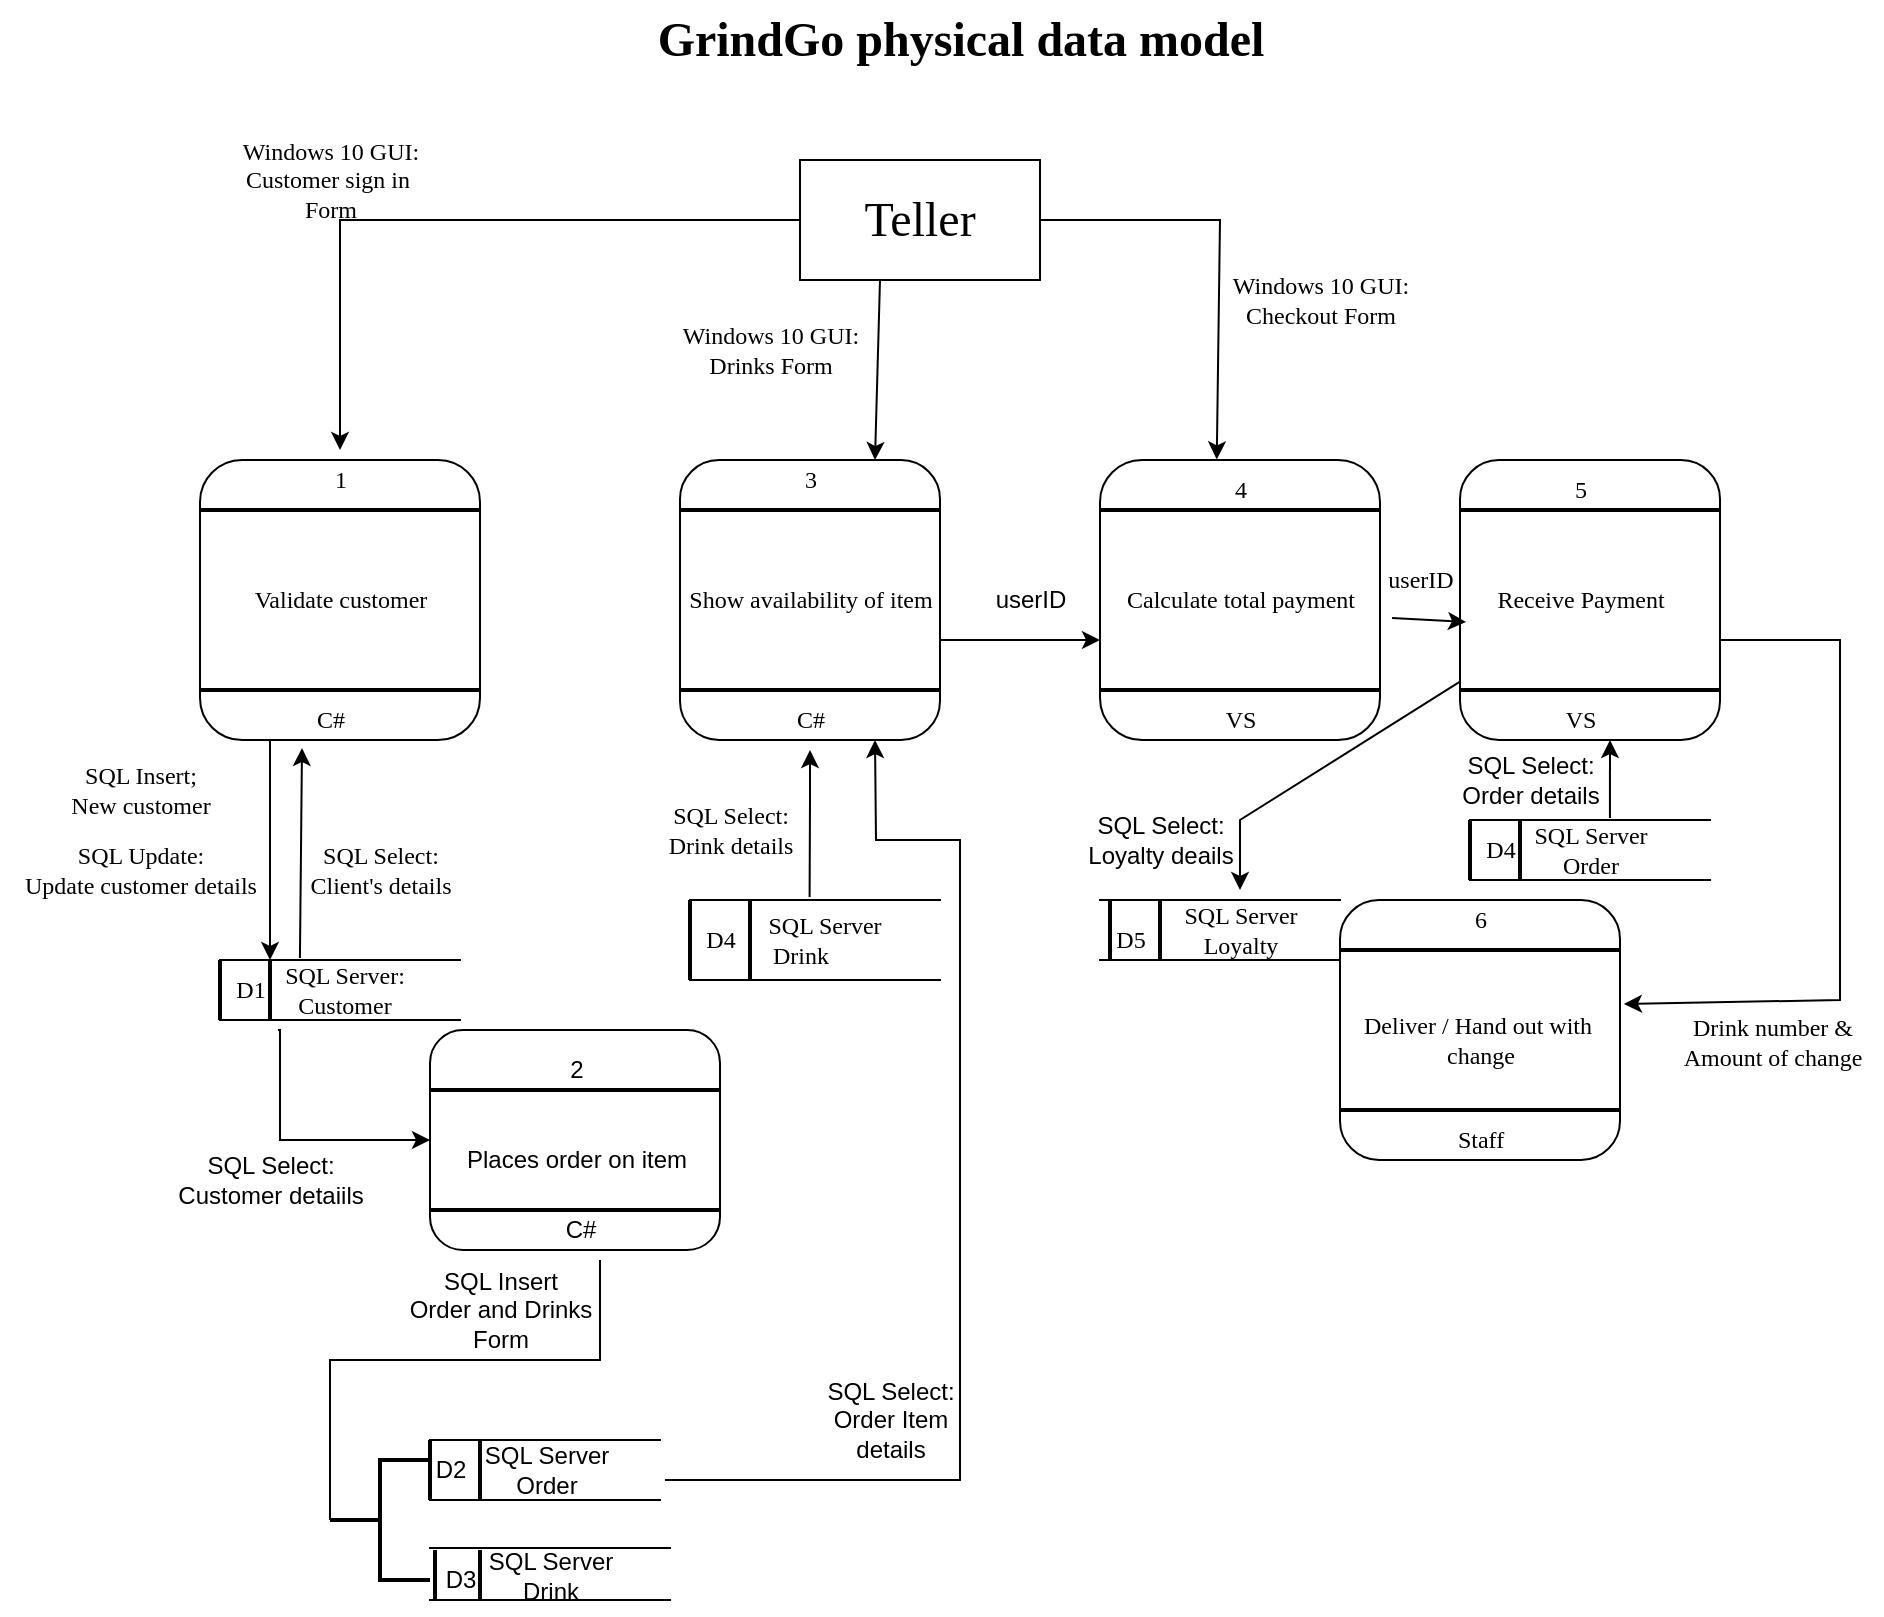 <mxfile version="20.2.3" type="device"><diagram id="x4Rh_i4-sSj3KRe-Cp-I" name="Page-1"><mxGraphModel dx="2154" dy="695" grid="1" gridSize="10" guides="1" tooltips="1" connect="1" arrows="1" fold="1" page="1" pageScale="1" pageWidth="850" pageHeight="1100" math="0" shadow="0"><root><mxCell id="0"/><mxCell id="1" parent="0"/><mxCell id="vyDNDA9fQ-qM_Nl1yFlt-1" value="&lt;font face=&quot;Times New Roman&quot; style=&quot;font-size: 24px;&quot;&gt;&lt;b&gt;GrindGo physical data model&lt;/b&gt;&lt;/font&gt;" style="text;html=1;resizable=0;autosize=1;align=center;verticalAlign=middle;points=[];fillColor=none;strokeColor=none;rounded=0;" parent="1" vertex="1"><mxGeometry x="255" y="20" width="330" height="40" as="geometry"/></mxCell><mxCell id="vyDNDA9fQ-qM_Nl1yFlt-2" value="Teller" style="rounded=0;whiteSpace=wrap;html=1;fontFamily=Times New Roman;fontSize=24;" parent="1" vertex="1"><mxGeometry x="340" y="100" width="120" height="60" as="geometry"/></mxCell><mxCell id="vyDNDA9fQ-qM_Nl1yFlt-6" value="" style="rounded=1;whiteSpace=wrap;html=1;fontFamily=Times New Roman;fontSize=24;" parent="1" vertex="1"><mxGeometry x="40" y="250" width="140" height="140" as="geometry"/></mxCell><mxCell id="vyDNDA9fQ-qM_Nl1yFlt-10" value="" style="rounded=1;whiteSpace=wrap;html=1;fontFamily=Times New Roman;fontSize=12;" parent="1" vertex="1"><mxGeometry x="280" y="250" width="130" height="140" as="geometry"/></mxCell><mxCell id="vyDNDA9fQ-qM_Nl1yFlt-11" value="" style="rounded=1;whiteSpace=wrap;html=1;fontFamily=Times New Roman;fontSize=12;" parent="1" vertex="1"><mxGeometry x="610" y="470" width="140" height="130" as="geometry"/></mxCell><mxCell id="vyDNDA9fQ-qM_Nl1yFlt-12" value="" style="rounded=1;whiteSpace=wrap;html=1;fontFamily=Times New Roman;fontSize=12;" parent="1" vertex="1"><mxGeometry x="490" y="250" width="140" height="140" as="geometry"/></mxCell><mxCell id="vyDNDA9fQ-qM_Nl1yFlt-13" value="" style="rounded=1;whiteSpace=wrap;html=1;fontFamily=Times New Roman;fontSize=12;" parent="1" vertex="1"><mxGeometry x="670" y="250" width="130" height="140" as="geometry"/></mxCell><mxCell id="vyDNDA9fQ-qM_Nl1yFlt-14" value="" style="line;strokeWidth=2;html=1;fontFamily=Times New Roman;fontSize=12;" parent="1" vertex="1"><mxGeometry x="40" y="270" width="140" height="10" as="geometry"/></mxCell><mxCell id="vyDNDA9fQ-qM_Nl1yFlt-15" value="" style="line;strokeWidth=2;html=1;fontFamily=Times New Roman;fontSize=12;" parent="1" vertex="1"><mxGeometry x="40" y="360" width="140" height="10" as="geometry"/></mxCell><mxCell id="vyDNDA9fQ-qM_Nl1yFlt-16" value="" style="line;strokeWidth=2;html=1;fontFamily=Times New Roman;fontSize=12;" parent="1" vertex="1"><mxGeometry x="280" y="270" width="130" height="10" as="geometry"/></mxCell><mxCell id="vyDNDA9fQ-qM_Nl1yFlt-17" value="" style="line;strokeWidth=2;html=1;fontFamily=Times New Roman;fontSize=12;" parent="1" vertex="1"><mxGeometry x="280" y="360" width="130" height="10" as="geometry"/></mxCell><mxCell id="vyDNDA9fQ-qM_Nl1yFlt-18" value="" style="line;strokeWidth=2;html=1;fontFamily=Times New Roman;fontSize=12;" parent="1" vertex="1"><mxGeometry x="490" y="270" width="140" height="10" as="geometry"/></mxCell><mxCell id="vyDNDA9fQ-qM_Nl1yFlt-19" value="" style="line;strokeWidth=2;html=1;fontFamily=Times New Roman;fontSize=12;" parent="1" vertex="1"><mxGeometry x="490" y="360" width="140" height="10" as="geometry"/></mxCell><mxCell id="vyDNDA9fQ-qM_Nl1yFlt-20" value="" style="line;strokeWidth=2;html=1;fontFamily=Times New Roman;fontSize=12;" parent="1" vertex="1"><mxGeometry x="670" y="270" width="130" height="10" as="geometry"/></mxCell><mxCell id="vyDNDA9fQ-qM_Nl1yFlt-21" value="" style="line;strokeWidth=2;html=1;fontFamily=Times New Roman;fontSize=12;" parent="1" vertex="1"><mxGeometry x="670" y="360" width="130" height="10" as="geometry"/></mxCell><mxCell id="vyDNDA9fQ-qM_Nl1yFlt-22" value="" style="line;strokeWidth=2;html=1;fontFamily=Times New Roman;fontSize=12;" parent="1" vertex="1"><mxGeometry x="610" y="490" width="140" height="10" as="geometry"/></mxCell><mxCell id="vyDNDA9fQ-qM_Nl1yFlt-23" value="" style="line;strokeWidth=2;html=1;fontFamily=Times New Roman;fontSize=12;" parent="1" vertex="1"><mxGeometry x="610" y="570" width="140" height="10" as="geometry"/></mxCell><mxCell id="vyDNDA9fQ-qM_Nl1yFlt-24" value="1" style="text;html=1;resizable=0;autosize=1;align=center;verticalAlign=middle;points=[];fillColor=none;strokeColor=none;rounded=0;fontFamily=Times New Roman;fontSize=12;" parent="1" vertex="1"><mxGeometry x="95" y="245" width="30" height="30" as="geometry"/></mxCell><mxCell id="vyDNDA9fQ-qM_Nl1yFlt-25" value="3" style="text;html=1;resizable=0;autosize=1;align=center;verticalAlign=middle;points=[];fillColor=none;strokeColor=none;rounded=0;fontFamily=Times New Roman;fontSize=12;" parent="1" vertex="1"><mxGeometry x="330" y="245" width="30" height="30" as="geometry"/></mxCell><mxCell id="vyDNDA9fQ-qM_Nl1yFlt-26" value="4" style="text;html=1;resizable=0;autosize=1;align=center;verticalAlign=middle;points=[];fillColor=none;strokeColor=none;rounded=0;fontFamily=Times New Roman;fontSize=12;" parent="1" vertex="1"><mxGeometry x="545" y="250" width="30" height="30" as="geometry"/></mxCell><mxCell id="vyDNDA9fQ-qM_Nl1yFlt-27" value="5" style="text;html=1;resizable=0;autosize=1;align=center;verticalAlign=middle;points=[];fillColor=none;strokeColor=none;rounded=0;fontFamily=Times New Roman;fontSize=12;" parent="1" vertex="1"><mxGeometry x="715" y="250" width="30" height="30" as="geometry"/></mxCell><mxCell id="vyDNDA9fQ-qM_Nl1yFlt-28" value="6" style="text;html=1;resizable=0;autosize=1;align=center;verticalAlign=middle;points=[];fillColor=none;strokeColor=none;rounded=0;fontFamily=Times New Roman;fontSize=12;" parent="1" vertex="1"><mxGeometry x="665" y="465" width="30" height="30" as="geometry"/></mxCell><mxCell id="vyDNDA9fQ-qM_Nl1yFlt-29" value="Validate customer" style="text;html=1;resizable=0;autosize=1;align=center;verticalAlign=middle;points=[];fillColor=none;strokeColor=none;rounded=0;fontFamily=Times New Roman;fontSize=12;" parent="1" vertex="1"><mxGeometry x="55" y="305" width="110" height="30" as="geometry"/></mxCell><mxCell id="vyDNDA9fQ-qM_Nl1yFlt-30" value="Show availability of item" style="text;html=1;resizable=0;autosize=1;align=center;verticalAlign=middle;points=[];fillColor=none;strokeColor=none;rounded=0;fontFamily=Times New Roman;fontSize=12;" parent="1" vertex="1"><mxGeometry x="270" y="305" width="150" height="30" as="geometry"/></mxCell><mxCell id="vyDNDA9fQ-qM_Nl1yFlt-31" value="Calculate total payment" style="text;html=1;resizable=0;autosize=1;align=center;verticalAlign=middle;points=[];fillColor=none;strokeColor=none;rounded=0;fontFamily=Times New Roman;fontSize=12;" parent="1" vertex="1"><mxGeometry x="490" y="305" width="140" height="30" as="geometry"/></mxCell><mxCell id="vyDNDA9fQ-qM_Nl1yFlt-32" value="Receive Payment" style="text;html=1;resizable=0;autosize=1;align=center;verticalAlign=middle;points=[];fillColor=none;strokeColor=none;rounded=0;fontFamily=Times New Roman;fontSize=12;" parent="1" vertex="1"><mxGeometry x="675" y="305" width="110" height="30" as="geometry"/></mxCell><mxCell id="vyDNDA9fQ-qM_Nl1yFlt-33" value="Deliver / Hand out&amp;nbsp;with&amp;nbsp;&lt;br&gt;change" style="text;html=1;resizable=0;autosize=1;align=center;verticalAlign=middle;points=[];fillColor=none;strokeColor=none;rounded=0;fontFamily=Times New Roman;fontSize=12;" parent="1" vertex="1"><mxGeometry x="610" y="520" width="140" height="40" as="geometry"/></mxCell><mxCell id="vyDNDA9fQ-qM_Nl1yFlt-34" value="C#" style="text;html=1;resizable=0;autosize=1;align=center;verticalAlign=middle;points=[];fillColor=none;strokeColor=none;rounded=0;fontFamily=Times New Roman;fontSize=12;" parent="1" vertex="1"><mxGeometry x="85" y="365" width="40" height="30" as="geometry"/></mxCell><mxCell id="vyDNDA9fQ-qM_Nl1yFlt-35" value="C#" style="text;html=1;resizable=0;autosize=1;align=center;verticalAlign=middle;points=[];fillColor=none;strokeColor=none;rounded=0;fontFamily=Times New Roman;fontSize=12;" parent="1" vertex="1"><mxGeometry x="325" y="365" width="40" height="30" as="geometry"/></mxCell><mxCell id="vyDNDA9fQ-qM_Nl1yFlt-36" value="VS" style="text;html=1;resizable=0;autosize=1;align=center;verticalAlign=middle;points=[];fillColor=none;strokeColor=none;rounded=0;fontFamily=Times New Roman;fontSize=12;" parent="1" vertex="1"><mxGeometry x="540" y="365" width="40" height="30" as="geometry"/></mxCell><mxCell id="vyDNDA9fQ-qM_Nl1yFlt-37" value="Staff" style="text;html=1;resizable=0;autosize=1;align=center;verticalAlign=middle;points=[];fillColor=none;strokeColor=none;rounded=0;fontFamily=Times New Roman;fontSize=12;" parent="1" vertex="1"><mxGeometry x="655" y="575" width="50" height="30" as="geometry"/></mxCell><mxCell id="vyDNDA9fQ-qM_Nl1yFlt-38" value="VS" style="text;html=1;resizable=0;autosize=1;align=center;verticalAlign=middle;points=[];fillColor=none;strokeColor=none;rounded=0;fontFamily=Times New Roman;fontSize=12;" parent="1" vertex="1"><mxGeometry x="710" y="365" width="40" height="30" as="geometry"/></mxCell><mxCell id="vyDNDA9fQ-qM_Nl1yFlt-41" value="" style="endArrow=classic;html=1;rounded=0;fontFamily=Times New Roman;fontSize=12;exitX=0;exitY=0.5;exitDx=0;exitDy=0;" parent="1" source="vyDNDA9fQ-qM_Nl1yFlt-2" target="vyDNDA9fQ-qM_Nl1yFlt-24" edge="1"><mxGeometry width="50" height="50" relative="1" as="geometry"><mxPoint x="140" y="210" as="sourcePoint"/><mxPoint x="190" y="160" as="targetPoint"/><Array as="points"><mxPoint x="110" y="130"/></Array></mxGeometry></mxCell><mxCell id="vyDNDA9fQ-qM_Nl1yFlt-42" value="Windows 10 GUI:&lt;br&gt;Customer sign in&amp;nbsp;&lt;br&gt;Form" style="text;html=1;resizable=0;autosize=1;align=center;verticalAlign=middle;points=[];fillColor=none;strokeColor=none;rounded=0;fontFamily=Times New Roman;fontSize=12;" parent="1" vertex="1"><mxGeometry x="50" y="80" width="110" height="60" as="geometry"/></mxCell><mxCell id="vyDNDA9fQ-qM_Nl1yFlt-44" value="" style="shape=partialRectangle;whiteSpace=wrap;html=1;left=0;right=0;fillColor=none;fontFamily=Times New Roman;fontSize=12;" parent="1" vertex="1"><mxGeometry x="50" y="500" width="120" height="30" as="geometry"/></mxCell><mxCell id="vyDNDA9fQ-qM_Nl1yFlt-51" value="" style="shape=partialRectangle;whiteSpace=wrap;html=1;left=0;right=0;fillColor=none;fontFamily=Times New Roman;fontSize=12;" parent="1" vertex="1"><mxGeometry x="675" y="430" width="120" height="30" as="geometry"/></mxCell><mxCell id="vyDNDA9fQ-qM_Nl1yFlt-53" value="" style="shape=partialRectangle;whiteSpace=wrap;html=1;left=0;right=0;fillColor=none;fontFamily=Times New Roman;fontSize=12;" parent="1" vertex="1"><mxGeometry x="285" y="470" width="125" height="40" as="geometry"/></mxCell><mxCell id="vyDNDA9fQ-qM_Nl1yFlt-54" value="" style="line;strokeWidth=2;direction=south;html=1;fontFamily=Times New Roman;fontSize=12;" parent="1" vertex="1"><mxGeometry x="45" y="500" width="10" height="30" as="geometry"/></mxCell><mxCell id="vyDNDA9fQ-qM_Nl1yFlt-57" value="" style="line;strokeWidth=2;direction=south;html=1;fontFamily=Times New Roman;fontSize=12;" parent="1" vertex="1"><mxGeometry x="695" y="430" width="10" height="30" as="geometry"/></mxCell><mxCell id="vyDNDA9fQ-qM_Nl1yFlt-59" value="" style="line;strokeWidth=2;direction=south;html=1;fontFamily=Times New Roman;fontSize=12;" parent="1" vertex="1"><mxGeometry x="310" y="470" width="10" height="40" as="geometry"/></mxCell><mxCell id="vyDNDA9fQ-qM_Nl1yFlt-60" value="" style="line;strokeWidth=2;direction=south;html=1;fontFamily=Times New Roman;fontSize=12;" parent="1" vertex="1"><mxGeometry x="70" y="500" width="10" height="30" as="geometry"/></mxCell><mxCell id="vyDNDA9fQ-qM_Nl1yFlt-62" value="" style="line;strokeWidth=2;direction=south;html=1;fontFamily=Times New Roman;fontSize=12;" parent="1" vertex="1"><mxGeometry x="670" y="430" width="10" height="30" as="geometry"/></mxCell><mxCell id="vyDNDA9fQ-qM_Nl1yFlt-64" value="" style="line;strokeWidth=2;direction=south;html=1;fontFamily=Times New Roman;fontSize=12;" parent="1" vertex="1"><mxGeometry x="280" y="470" width="10" height="40" as="geometry"/></mxCell><mxCell id="vyDNDA9fQ-qM_Nl1yFlt-66" value="" style="endArrow=classic;html=1;rounded=0;fontFamily=Times New Roman;fontSize=12;exitX=0.25;exitY=1;exitDx=0;exitDy=0;entryX=0;entryY=0.5;entryDx=0;entryDy=0;entryPerimeter=0;" parent="1" source="vyDNDA9fQ-qM_Nl1yFlt-6" target="vyDNDA9fQ-qM_Nl1yFlt-60" edge="1"><mxGeometry width="50" height="50" relative="1" as="geometry"><mxPoint x="180" y="470" as="sourcePoint"/><mxPoint x="230" y="420" as="targetPoint"/></mxGeometry></mxCell><mxCell id="vyDNDA9fQ-qM_Nl1yFlt-71" value="" style="endArrow=classic;html=1;rounded=0;fontFamily=Times New Roman;fontSize=12;exitX=0.583;exitY=-0.033;exitDx=0;exitDy=0;exitPerimeter=0;" parent="1" source="vyDNDA9fQ-qM_Nl1yFlt-51" edge="1"><mxGeometry width="50" height="50" relative="1" as="geometry"><mxPoint x="695" y="440" as="sourcePoint"/><mxPoint x="745" y="390" as="targetPoint"/></mxGeometry></mxCell><mxCell id="vyDNDA9fQ-qM_Nl1yFlt-74" value="" style="endArrow=classic;html=1;rounded=0;fontFamily=Times New Roman;fontSize=12;exitX=0.548;exitY=-0.037;exitDx=0;exitDy=0;exitPerimeter=0;" parent="1" source="vyDNDA9fQ-qM_Nl1yFlt-87" target="vyDNDA9fQ-qM_Nl1yFlt-35" edge="1"><mxGeometry width="50" height="50" relative="1" as="geometry"><mxPoint x="360" y="390" as="sourcePoint"/><mxPoint x="410" y="340" as="targetPoint"/><Array as="points"><mxPoint x="345" y="420"/></Array></mxGeometry></mxCell><mxCell id="vyDNDA9fQ-qM_Nl1yFlt-76" value="" style="endArrow=classic;html=1;rounded=0;fontFamily=Times New Roman;fontSize=12;entryX=0.15;entryY=0.967;entryDx=0;entryDy=0;entryPerimeter=0;exitX=0.333;exitY=-0.033;exitDx=0;exitDy=0;exitPerimeter=0;" parent="1" source="vyDNDA9fQ-qM_Nl1yFlt-44" target="vyDNDA9fQ-qM_Nl1yFlt-34" edge="1"><mxGeometry width="50" height="50" relative="1" as="geometry"><mxPoint x="91" y="490" as="sourcePoint"/><mxPoint x="160" y="395" as="targetPoint"/></mxGeometry></mxCell><mxCell id="vyDNDA9fQ-qM_Nl1yFlt-77" value="D1" style="text;html=1;resizable=0;autosize=1;align=center;verticalAlign=middle;points=[];fillColor=none;strokeColor=none;rounded=0;fontFamily=Times New Roman;fontSize=12;" parent="1" vertex="1"><mxGeometry x="45" y="500" width="40" height="30" as="geometry"/></mxCell><mxCell id="vyDNDA9fQ-qM_Nl1yFlt-78" value="D4" style="text;html=1;resizable=0;autosize=1;align=center;verticalAlign=middle;points=[];fillColor=none;strokeColor=none;rounded=0;fontFamily=Times New Roman;fontSize=12;" parent="1" vertex="1"><mxGeometry x="280" y="475" width="40" height="30" as="geometry"/></mxCell><mxCell id="vyDNDA9fQ-qM_Nl1yFlt-80" value="D4" style="text;html=1;resizable=0;autosize=1;align=center;verticalAlign=middle;points=[];fillColor=none;strokeColor=none;rounded=0;fontFamily=Times New Roman;fontSize=12;" parent="1" vertex="1"><mxGeometry x="670" y="430" width="40" height="30" as="geometry"/></mxCell><mxCell id="vyDNDA9fQ-qM_Nl1yFlt-86" value="&lt;span style=&quot;white-space: pre;&quot;&gt;&#9;&lt;/span&gt;SQL Server:&lt;br&gt;&lt;span style=&quot;white-space: pre;&quot;&gt;&#9;&lt;/span&gt;Customer" style="text;html=1;resizable=0;autosize=1;align=center;verticalAlign=middle;points=[];fillColor=none;strokeColor=none;rounded=0;fontFamily=Times New Roman;fontSize=12;" parent="1" vertex="1"><mxGeometry x="45" y="495" width="110" height="40" as="geometry"/></mxCell><mxCell id="vyDNDA9fQ-qM_Nl1yFlt-87" value="&lt;span style=&quot;white-space: pre;&quot;&gt;&#9;&lt;/span&gt;SQL Server&lt;br&gt;Drink" style="text;html=1;resizable=0;autosize=1;align=center;verticalAlign=middle;points=[];fillColor=none;strokeColor=none;rounded=0;fontFamily=Times New Roman;fontSize=12;" parent="1" vertex="1"><mxGeometry x="290" y="470" width="100" height="40" as="geometry"/></mxCell><mxCell id="vyDNDA9fQ-qM_Nl1yFlt-89" value="SQL Server&lt;br&gt;Order" style="text;html=1;resizable=0;autosize=1;align=center;verticalAlign=middle;points=[];fillColor=none;strokeColor=none;rounded=0;fontFamily=Times New Roman;fontSize=12;" parent="1" vertex="1"><mxGeometry x="695" y="425" width="80" height="40" as="geometry"/></mxCell><mxCell id="vyDNDA9fQ-qM_Nl1yFlt-91" value="" style="shape=partialRectangle;whiteSpace=wrap;html=1;left=0;right=0;fillColor=none;fontFamily=Times New Roman;fontSize=12;" parent="1" vertex="1"><mxGeometry x="490" y="470" width="120" height="30" as="geometry"/></mxCell><mxCell id="vyDNDA9fQ-qM_Nl1yFlt-92" value="" style="line;strokeWidth=2;direction=south;html=1;fontFamily=Times New Roman;fontSize=12;" parent="1" vertex="1"><mxGeometry x="490" y="470" width="10" height="30" as="geometry"/></mxCell><mxCell id="vyDNDA9fQ-qM_Nl1yFlt-95" value="" style="line;strokeWidth=2;direction=south;html=1;fontFamily=Times New Roman;fontSize=12;" parent="1" vertex="1"><mxGeometry x="515" y="470" width="10" height="30" as="geometry"/></mxCell><mxCell id="vyDNDA9fQ-qM_Nl1yFlt-96" value="D5" style="text;html=1;resizable=0;autosize=1;align=center;verticalAlign=middle;points=[];fillColor=none;strokeColor=none;rounded=0;fontFamily=Times New Roman;fontSize=12;" parent="1" vertex="1"><mxGeometry x="485" y="475" width="40" height="30" as="geometry"/></mxCell><mxCell id="vyDNDA9fQ-qM_Nl1yFlt-97" value="SQL Server&lt;br&gt;Loyalty" style="text;html=1;resizable=0;autosize=1;align=center;verticalAlign=middle;points=[];fillColor=none;strokeColor=none;rounded=0;fontFamily=Times New Roman;fontSize=12;" parent="1" vertex="1"><mxGeometry x="520" y="465" width="80" height="40" as="geometry"/></mxCell><mxCell id="vyDNDA9fQ-qM_Nl1yFlt-98" value="" style="endArrow=classic;html=1;rounded=0;fontFamily=Times New Roman;fontSize=12;entryX=0.75;entryY=1;entryDx=0;entryDy=0;" parent="1" target="vyDNDA9fQ-qM_Nl1yFlt-10" edge="1"><mxGeometry width="50" height="50" relative="1" as="geometry"><mxPoint x="272.5" y="760" as="sourcePoint"/><mxPoint x="380" y="400" as="targetPoint"/><Array as="points"><mxPoint x="420" y="760"/><mxPoint x="420" y="440"/><mxPoint x="378" y="440"/></Array></mxGeometry></mxCell><mxCell id="vyDNDA9fQ-qM_Nl1yFlt-100" value="" style="endArrow=classic;html=1;rounded=0;fontFamily=Times New Roman;fontSize=12;entryX=-0.018;entryY=0.867;entryDx=0;entryDy=0;exitX=1.043;exitY=0.8;exitDx=0;exitDy=0;exitPerimeter=0;entryPerimeter=0;" parent="1" source="vyDNDA9fQ-qM_Nl1yFlt-31" target="vyDNDA9fQ-qM_Nl1yFlt-32" edge="1"><mxGeometry width="50" height="50" relative="1" as="geometry"><mxPoint x="630" y="350" as="sourcePoint"/><mxPoint x="680" y="300" as="targetPoint"/></mxGeometry></mxCell><mxCell id="vyDNDA9fQ-qM_Nl1yFlt-101" value="" style="endArrow=classic;html=1;rounded=0;fontFamily=Times New Roman;fontSize=12;entryX=1.014;entryY=0.05;entryDx=0;entryDy=0;entryPerimeter=0;" parent="1" target="vyDNDA9fQ-qM_Nl1yFlt-33" edge="1"><mxGeometry width="50" height="50" relative="1" as="geometry"><mxPoint x="800" y="340" as="sourcePoint"/><mxPoint x="850" y="290" as="targetPoint"/><Array as="points"><mxPoint x="860" y="340"/><mxPoint x="860" y="520"/></Array></mxGeometry></mxCell><mxCell id="vyDNDA9fQ-qM_Nl1yFlt-102" value="" style="endArrow=classic;html=1;rounded=0;fontFamily=Times New Roman;fontSize=12;entryX=0.75;entryY=0;entryDx=0;entryDy=0;" parent="1" target="vyDNDA9fQ-qM_Nl1yFlt-10" edge="1"><mxGeometry width="50" height="50" relative="1" as="geometry"><mxPoint x="380" y="160" as="sourcePoint"/><mxPoint x="430" y="110" as="targetPoint"/></mxGeometry></mxCell><mxCell id="vyDNDA9fQ-qM_Nl1yFlt-103" value="" style="endArrow=classic;html=1;rounded=0;fontFamily=Times New Roman;fontSize=12;exitX=1;exitY=0.5;exitDx=0;exitDy=0;entryX=0.417;entryY=-0.002;entryDx=0;entryDy=0;entryPerimeter=0;" parent="1" target="vyDNDA9fQ-qM_Nl1yFlt-12" edge="1" source="vyDNDA9fQ-qM_Nl1yFlt-2"><mxGeometry width="50" height="50" relative="1" as="geometry"><mxPoint x="460" y="150" as="sourcePoint"/><mxPoint x="550" y="240" as="targetPoint"/><Array as="points"><mxPoint x="550" y="130"/></Array></mxGeometry></mxCell><mxCell id="vyDNDA9fQ-qM_Nl1yFlt-105" value="SQL Select:&lt;br&gt;Drink details" style="text;html=1;resizable=0;autosize=1;align=center;verticalAlign=middle;points=[];fillColor=none;strokeColor=none;rounded=0;fontFamily=Times New Roman;fontSize=12;" parent="1" vertex="1"><mxGeometry x="260" y="415" width="90" height="40" as="geometry"/></mxCell><mxCell id="vyDNDA9fQ-qM_Nl1yFlt-107" value="userID" style="text;html=1;resizable=0;autosize=1;align=center;verticalAlign=middle;points=[];fillColor=none;strokeColor=none;rounded=0;fontFamily=Times New Roman;fontSize=12;" parent="1" vertex="1"><mxGeometry x="620" y="295" width="60" height="30" as="geometry"/></mxCell><mxCell id="vyDNDA9fQ-qM_Nl1yFlt-108" value="Windows 10 GUI:&lt;br&gt;Checkout Form" style="text;html=1;resizable=0;autosize=1;align=center;verticalAlign=middle;points=[];fillColor=none;strokeColor=none;rounded=0;fontFamily=Times New Roman;fontSize=12;" parent="1" vertex="1"><mxGeometry x="545" y="150" width="110" height="40" as="geometry"/></mxCell><mxCell id="vyDNDA9fQ-qM_Nl1yFlt-110" value="Drink number &amp;amp;&lt;br&gt;Amount of change" style="text;html=1;resizable=0;autosize=1;align=center;verticalAlign=middle;points=[];fillColor=none;strokeColor=none;rounded=0;fontFamily=Times New Roman;fontSize=12;" parent="1" vertex="1"><mxGeometry x="771" y="521" width="110" height="40" as="geometry"/></mxCell><mxCell id="vyDNDA9fQ-qM_Nl1yFlt-111" value="SQL Select:&lt;br&gt;Client's details" style="text;html=1;resizable=0;autosize=1;align=center;verticalAlign=middle;points=[];fillColor=none;strokeColor=none;rounded=0;fontFamily=Times New Roman;fontSize=12;" parent="1" vertex="1"><mxGeometry x="85" y="435" width="90" height="40" as="geometry"/></mxCell><mxCell id="vyDNDA9fQ-qM_Nl1yFlt-112" value="SQL Insert;&lt;br&gt;New customer" style="text;html=1;resizable=0;autosize=1;align=center;verticalAlign=middle;points=[];fillColor=none;strokeColor=none;rounded=0;fontFamily=Times New Roman;fontSize=12;" parent="1" vertex="1"><mxGeometry x="-35" y="395" width="90" height="40" as="geometry"/></mxCell><mxCell id="vyDNDA9fQ-qM_Nl1yFlt-113" value="SQL Update:&lt;br&gt;Update customer details" style="text;html=1;resizable=0;autosize=1;align=center;verticalAlign=middle;points=[];fillColor=none;strokeColor=none;rounded=0;fontFamily=Times New Roman;fontSize=12;" parent="1" vertex="1"><mxGeometry x="-60" y="435" width="140" height="40" as="geometry"/></mxCell><mxCell id="vyDNDA9fQ-qM_Nl1yFlt-114" value="Windows 10 GUI:&lt;br&gt;Drinks Form" style="text;html=1;resizable=0;autosize=1;align=center;verticalAlign=middle;points=[];fillColor=none;strokeColor=none;rounded=0;fontFamily=Times New Roman;fontSize=12;" parent="1" vertex="1"><mxGeometry x="270" y="175" width="110" height="40" as="geometry"/></mxCell><mxCell id="-LX_9vkCuuuxVsptd9O5-1" value="" style="rounded=1;whiteSpace=wrap;html=1;" vertex="1" parent="1"><mxGeometry x="155" y="535" width="145" height="110" as="geometry"/></mxCell><mxCell id="-LX_9vkCuuuxVsptd9O5-4" value="" style="line;strokeWidth=2;html=1;" vertex="1" parent="1"><mxGeometry x="155" y="560" width="145" height="10" as="geometry"/></mxCell><mxCell id="-LX_9vkCuuuxVsptd9O5-5" value="" style="line;strokeWidth=2;html=1;" vertex="1" parent="1"><mxGeometry x="155" y="620" width="145" height="10" as="geometry"/></mxCell><mxCell id="-LX_9vkCuuuxVsptd9O5-6" value="2" style="text;html=1;resizable=0;autosize=1;align=center;verticalAlign=middle;points=[];fillColor=none;strokeColor=none;rounded=0;" vertex="1" parent="1"><mxGeometry x="212.5" y="540" width="30" height="30" as="geometry"/></mxCell><mxCell id="-LX_9vkCuuuxVsptd9O5-7" value="Places order on item" style="text;html=1;resizable=0;autosize=1;align=center;verticalAlign=middle;points=[];fillColor=none;strokeColor=none;rounded=0;" vertex="1" parent="1"><mxGeometry x="162.5" y="585" width="130" height="30" as="geometry"/></mxCell><mxCell id="-LX_9vkCuuuxVsptd9O5-8" value="C#" style="text;html=1;resizable=0;autosize=1;align=center;verticalAlign=middle;points=[];fillColor=none;strokeColor=none;rounded=0;" vertex="1" parent="1"><mxGeometry x="210" y="620" width="40" height="30" as="geometry"/></mxCell><mxCell id="-LX_9vkCuuuxVsptd9O5-9" value="" style="line;strokeWidth=2;direction=south;html=1;" vertex="1" parent="1"><mxGeometry x="150" y="740" width="10" height="30" as="geometry"/></mxCell><mxCell id="-LX_9vkCuuuxVsptd9O5-10" value="" style="line;strokeWidth=2;direction=south;html=1;" vertex="1" parent="1"><mxGeometry x="175" y="740" width="10" height="30" as="geometry"/></mxCell><mxCell id="-LX_9vkCuuuxVsptd9O5-11" value="" style="shape=partialRectangle;whiteSpace=wrap;html=1;left=0;right=0;fillColor=none;" vertex="1" parent="1"><mxGeometry x="155" y="740" width="115" height="30" as="geometry"/></mxCell><mxCell id="-LX_9vkCuuuxVsptd9O5-14" value="D2" style="text;html=1;resizable=0;autosize=1;align=center;verticalAlign=middle;points=[];fillColor=none;strokeColor=none;rounded=0;" vertex="1" parent="1"><mxGeometry x="145" y="740" width="40" height="30" as="geometry"/></mxCell><mxCell id="-LX_9vkCuuuxVsptd9O5-15" value="SQL Server&lt;br&gt;Order" style="text;html=1;resizable=0;autosize=1;align=center;verticalAlign=middle;points=[];fillColor=none;strokeColor=none;rounded=0;" vertex="1" parent="1"><mxGeometry x="167.5" y="735" width="90" height="40" as="geometry"/></mxCell><mxCell id="-LX_9vkCuuuxVsptd9O5-16" value="" style="edgeStyle=elbowEdgeStyle;elbow=horizontal;endArrow=classic;html=1;rounded=0;entryX=0;entryY=0.5;entryDx=0;entryDy=0;exitX=0.309;exitY=1;exitDx=0;exitDy=0;exitPerimeter=0;" edge="1" parent="1" source="vyDNDA9fQ-qM_Nl1yFlt-86" target="-LX_9vkCuuuxVsptd9O5-1"><mxGeometry width="50" height="50" relative="1" as="geometry"><mxPoint x="80" y="580" as="sourcePoint"/><mxPoint x="130" y="530" as="targetPoint"/><Array as="points"><mxPoint x="80" y="550"/></Array></mxGeometry></mxCell><mxCell id="-LX_9vkCuuuxVsptd9O5-17" value="SQL Select:&lt;br&gt;Customer detaiils" style="text;html=1;resizable=0;autosize=1;align=center;verticalAlign=middle;points=[];fillColor=none;strokeColor=none;rounded=0;" vertex="1" parent="1"><mxGeometry x="15" y="590" width="120" height="40" as="geometry"/></mxCell><mxCell id="-LX_9vkCuuuxVsptd9O5-20" value="" style="line;strokeWidth=2;direction=south;html=1;" vertex="1" parent="1"><mxGeometry x="175" y="795" width="10" height="25" as="geometry"/></mxCell><mxCell id="-LX_9vkCuuuxVsptd9O5-21" value="" style="line;strokeWidth=2;direction=south;html=1;" vertex="1" parent="1"><mxGeometry x="152.5" y="795" width="10" height="25" as="geometry"/></mxCell><mxCell id="-LX_9vkCuuuxVsptd9O5-22" value="" style="shape=partialRectangle;whiteSpace=wrap;html=1;left=0;right=0;fillColor=none;" vertex="1" parent="1"><mxGeometry x="155" y="794" width="120" height="26" as="geometry"/></mxCell><mxCell id="-LX_9vkCuuuxVsptd9O5-23" value="D3" style="text;html=1;resizable=0;autosize=1;align=center;verticalAlign=middle;points=[];fillColor=none;strokeColor=none;rounded=0;" vertex="1" parent="1"><mxGeometry x="150" y="795" width="40" height="30" as="geometry"/></mxCell><mxCell id="-LX_9vkCuuuxVsptd9O5-24" value="SQL Server&lt;br&gt;Drink" style="text;html=1;resizable=0;autosize=1;align=center;verticalAlign=middle;points=[];fillColor=none;strokeColor=none;rounded=0;" vertex="1" parent="1"><mxGeometry x="170" y="787.5" width="90" height="40" as="geometry"/></mxCell><mxCell id="-LX_9vkCuuuxVsptd9O5-25" value="" style="strokeWidth=2;html=1;shape=mxgraph.flowchart.annotation_2;align=left;labelPosition=right;pointerEvents=1;" vertex="1" parent="1"><mxGeometry x="105" y="750" width="50" height="60" as="geometry"/></mxCell><mxCell id="-LX_9vkCuuuxVsptd9O5-27" value="" style="endArrow=none;html=1;rounded=0;exitX=0;exitY=0.5;exitDx=0;exitDy=0;exitPerimeter=0;" edge="1" parent="1" source="-LX_9vkCuuuxVsptd9O5-25"><mxGeometry width="50" height="50" relative="1" as="geometry"><mxPoint x="190" y="690" as="sourcePoint"/><mxPoint x="240" y="650" as="targetPoint"/><Array as="points"><mxPoint x="105" y="700"/><mxPoint x="240" y="700"/></Array></mxGeometry></mxCell><mxCell id="-LX_9vkCuuuxVsptd9O5-28" value="SQL Insert&lt;br&gt;Order and Drinks&lt;br&gt;Form" style="text;html=1;resizable=0;autosize=1;align=center;verticalAlign=middle;points=[];fillColor=none;strokeColor=none;rounded=0;" vertex="1" parent="1"><mxGeometry x="135" y="645" width="110" height="60" as="geometry"/></mxCell><mxCell id="-LX_9vkCuuuxVsptd9O5-29" value="SQL Select:&lt;br&gt;Order Item&lt;br&gt;details" style="text;html=1;resizable=0;autosize=1;align=center;verticalAlign=middle;points=[];fillColor=none;strokeColor=none;rounded=0;" vertex="1" parent="1"><mxGeometry x="340" y="700" width="90" height="60" as="geometry"/></mxCell><mxCell id="-LX_9vkCuuuxVsptd9O5-30" value="" style="endArrow=classic;html=1;rounded=0;" edge="1" parent="1"><mxGeometry width="50" height="50" relative="1" as="geometry"><mxPoint x="410" y="340" as="sourcePoint"/><mxPoint x="490" y="340" as="targetPoint"/></mxGeometry></mxCell><mxCell id="-LX_9vkCuuuxVsptd9O5-31" value="userID" style="text;html=1;resizable=0;autosize=1;align=center;verticalAlign=middle;points=[];fillColor=none;strokeColor=none;rounded=0;" vertex="1" parent="1"><mxGeometry x="425" y="305" width="60" height="30" as="geometry"/></mxCell><mxCell id="-LX_9vkCuuuxVsptd9O5-37" value="SQL Select:&lt;br&gt;Order details" style="text;html=1;resizable=0;autosize=1;align=center;verticalAlign=middle;points=[];fillColor=none;strokeColor=none;rounded=0;" vertex="1" parent="1"><mxGeometry x="660" y="390" width="90" height="40" as="geometry"/></mxCell><mxCell id="-LX_9vkCuuuxVsptd9O5-39" value="" style="endArrow=classic;html=1;rounded=0;" edge="1" parent="1" source="vyDNDA9fQ-qM_Nl1yFlt-13" target="vyDNDA9fQ-qM_Nl1yFlt-97"><mxGeometry width="50" height="50" relative="1" as="geometry"><mxPoint x="660" y="390" as="sourcePoint"/><mxPoint x="710" y="340" as="targetPoint"/><Array as="points"><mxPoint x="560" y="430"/></Array></mxGeometry></mxCell><mxCell id="-LX_9vkCuuuxVsptd9O5-40" value="SQL Select:&lt;br&gt;Loyalty deails" style="text;html=1;resizable=0;autosize=1;align=center;verticalAlign=middle;points=[];fillColor=none;strokeColor=none;rounded=0;" vertex="1" parent="1"><mxGeometry x="470" y="420" width="100" height="40" as="geometry"/></mxCell></root></mxGraphModel></diagram></mxfile>